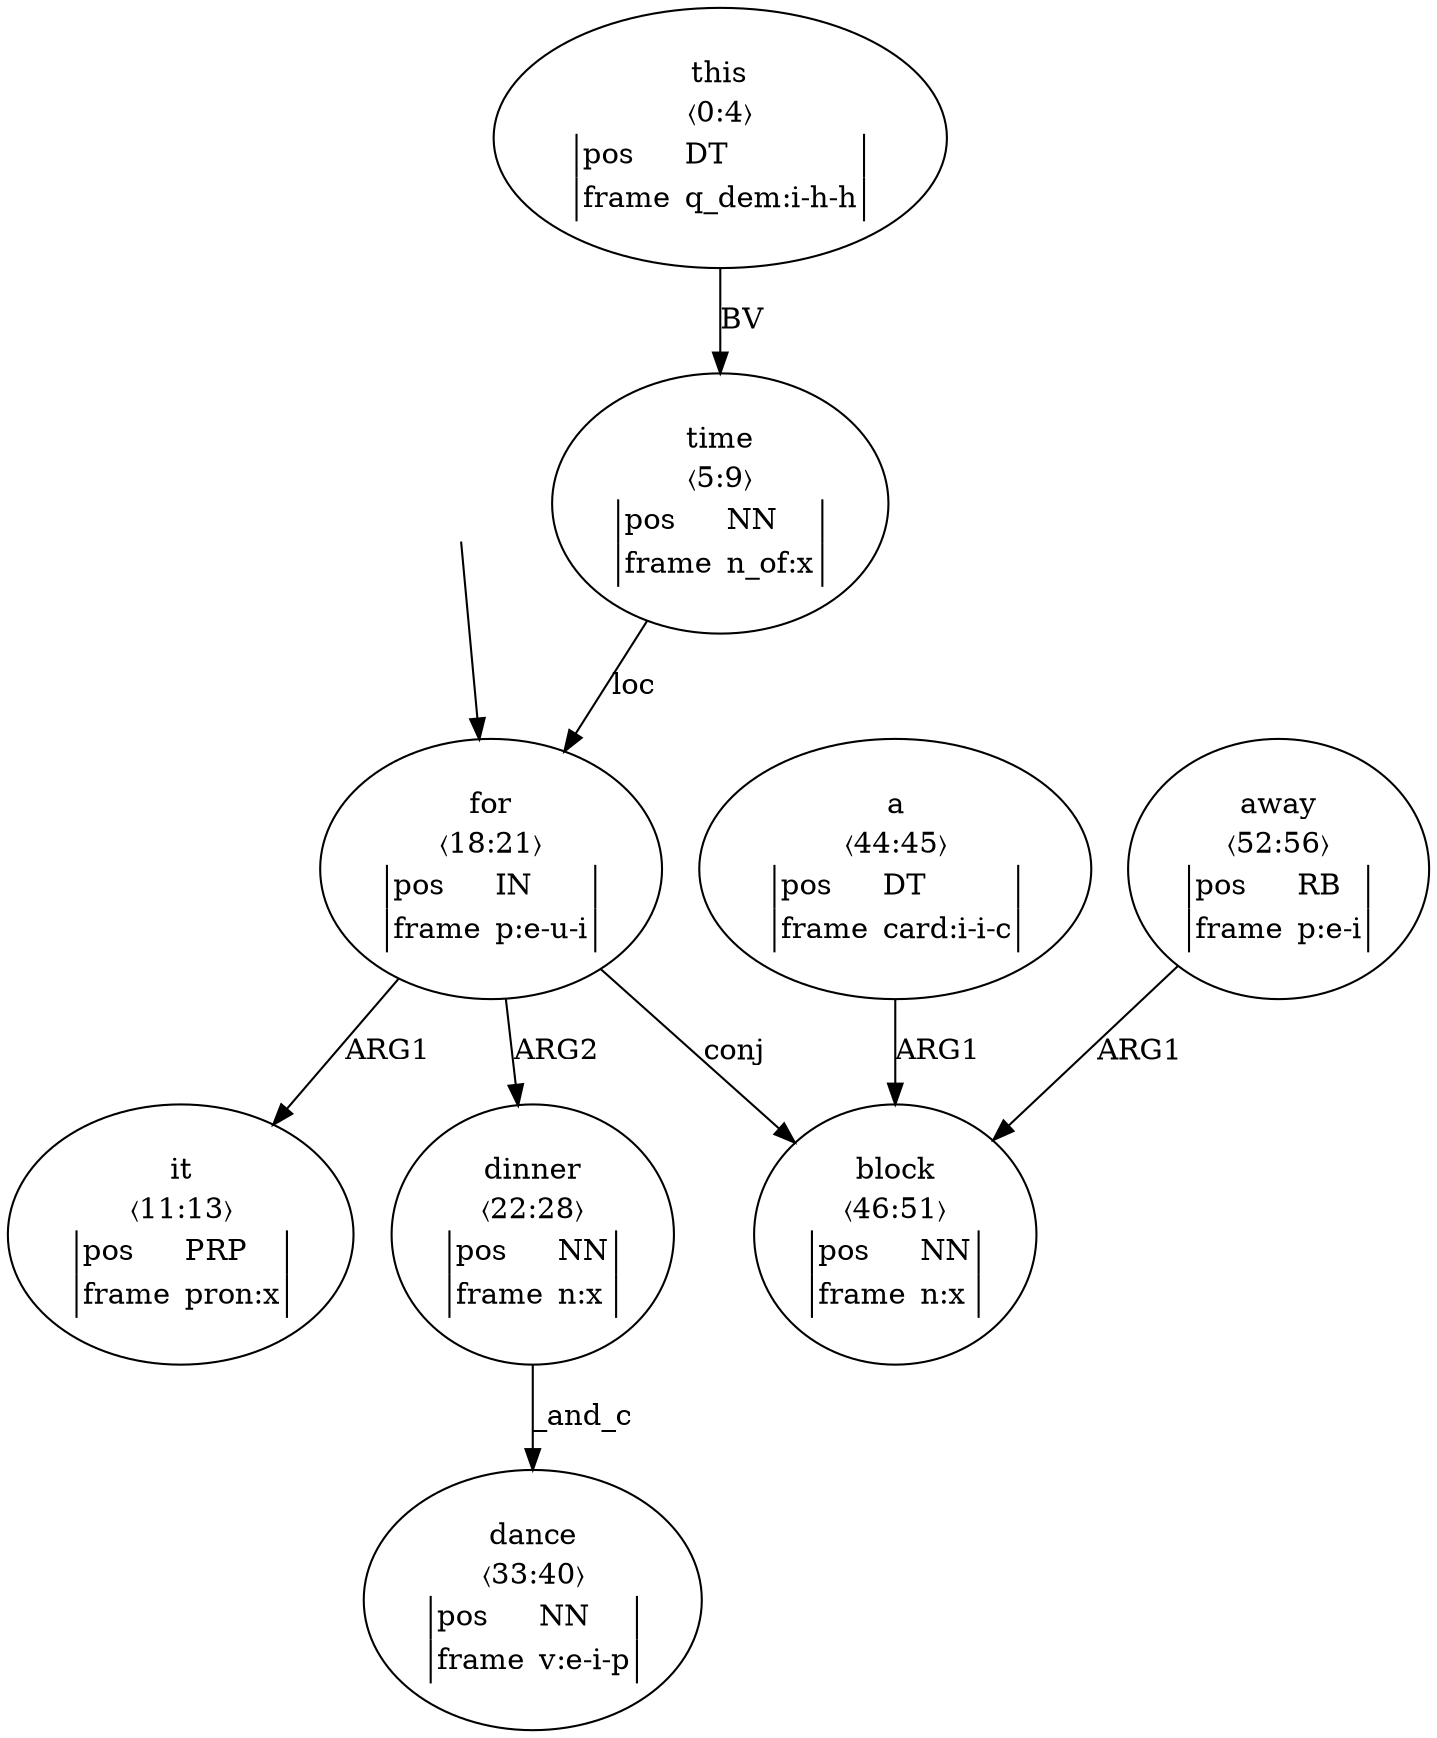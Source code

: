 digraph "20010016" {
  top [ style=invis ];
  top -> 5;
  0 [ label=<<table align="center" border="0" cellspacing="0"><tr><td colspan="2">this</td></tr><tr><td colspan="2">〈0:4〉</td></tr><tr><td sides="l" border="1" align="left">pos</td><td sides="r" border="1" align="left">DT</td></tr><tr><td sides="l" border="1" align="left">frame</td><td sides="r" border="1" align="left">q_dem:i-h-h</td></tr></table>> ];
  1 [ label=<<table align="center" border="0" cellspacing="0"><tr><td colspan="2">time</td></tr><tr><td colspan="2">〈5:9〉</td></tr><tr><td sides="l" border="1" align="left">pos</td><td sides="r" border="1" align="left">NN</td></tr><tr><td sides="l" border="1" align="left">frame</td><td sides="r" border="1" align="left">n_of:x</td></tr></table>> ];
  3 [ label=<<table align="center" border="0" cellspacing="0"><tr><td colspan="2">it</td></tr><tr><td colspan="2">〈11:13〉</td></tr><tr><td sides="l" border="1" align="left">pos</td><td sides="r" border="1" align="left">PRP</td></tr><tr><td sides="l" border="1" align="left">frame</td><td sides="r" border="1" align="left">pron:x</td></tr></table>> ];
  5 [ label=<<table align="center" border="0" cellspacing="0"><tr><td colspan="2">for</td></tr><tr><td colspan="2">〈18:21〉</td></tr><tr><td sides="l" border="1" align="left">pos</td><td sides="r" border="1" align="left">IN</td></tr><tr><td sides="l" border="1" align="left">frame</td><td sides="r" border="1" align="left">p:e-u-i</td></tr></table>> ];
  6 [ label=<<table align="center" border="0" cellspacing="0"><tr><td colspan="2">dinner</td></tr><tr><td colspan="2">〈22:28〉</td></tr><tr><td sides="l" border="1" align="left">pos</td><td sides="r" border="1" align="left">NN</td></tr><tr><td sides="l" border="1" align="left">frame</td><td sides="r" border="1" align="left">n:x</td></tr></table>> ];
  8 [ label=<<table align="center" border="0" cellspacing="0"><tr><td colspan="2">dance</td></tr><tr><td colspan="2">〈33:40〉</td></tr><tr><td sides="l" border="1" align="left">pos</td><td sides="r" border="1" align="left">NN</td></tr><tr><td sides="l" border="1" align="left">frame</td><td sides="r" border="1" align="left">v:e-i-p</td></tr></table>> ];
  10 [ label=<<table align="center" border="0" cellspacing="0"><tr><td colspan="2">a</td></tr><tr><td colspan="2">〈44:45〉</td></tr><tr><td sides="l" border="1" align="left">pos</td><td sides="r" border="1" align="left">DT</td></tr><tr><td sides="l" border="1" align="left">frame</td><td sides="r" border="1" align="left">card:i-i-c</td></tr></table>> ];
  11 [ label=<<table align="center" border="0" cellspacing="0"><tr><td colspan="2">block</td></tr><tr><td colspan="2">〈46:51〉</td></tr><tr><td sides="l" border="1" align="left">pos</td><td sides="r" border="1" align="left">NN</td></tr><tr><td sides="l" border="1" align="left">frame</td><td sides="r" border="1" align="left">n:x</td></tr></table>> ];
  12 [ label=<<table align="center" border="0" cellspacing="0"><tr><td colspan="2">away</td></tr><tr><td colspan="2">〈52:56〉</td></tr><tr><td sides="l" border="1" align="left">pos</td><td sides="r" border="1" align="left">RB</td></tr><tr><td sides="l" border="1" align="left">frame</td><td sides="r" border="1" align="left">p:e-i</td></tr></table>> ];
  5 -> 6 [ label="ARG2" ];
  10 -> 11 [ label="ARG1" ];
  5 -> 3 [ label="ARG1" ];
  12 -> 11 [ label="ARG1" ];
  5 -> 11 [ label="conj" ];
  0 -> 1 [ label="BV" ];
  1 -> 5 [ label="loc" ];
  6 -> 8 [ label="_and_c" ];
}

